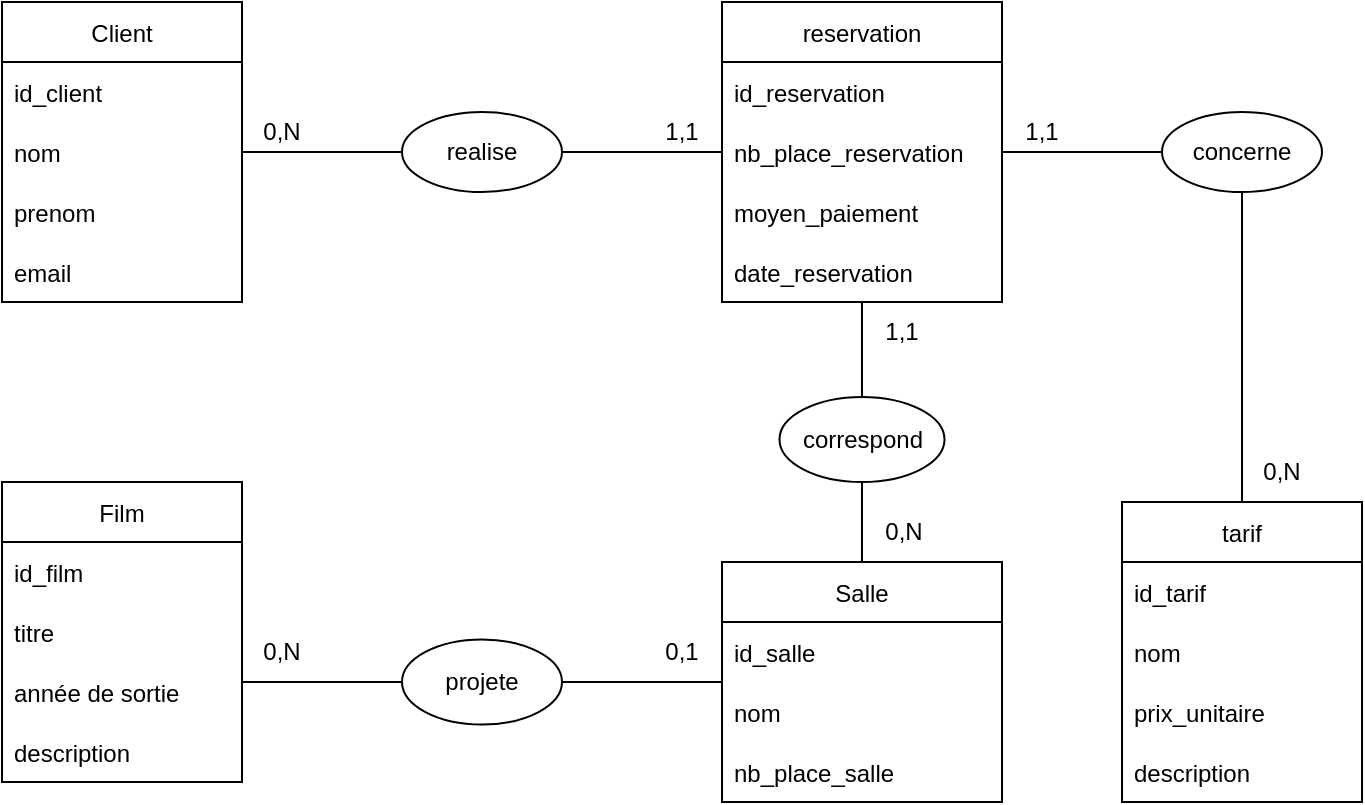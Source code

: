 <mxfile version="15.5.2" type="device"><diagram id="j3BsaLxidil7QS8WSs1b" name="Page-1"><mxGraphModel dx="782" dy="468" grid="1" gridSize="10" guides="1" tooltips="1" connect="1" arrows="1" fold="1" page="1" pageScale="1" pageWidth="827" pageHeight="1169" math="0" shadow="0"><root><mxCell id="0"/><mxCell id="1" parent="0"/><mxCell id="VTS44aAxAOglfxgeoI7R-54" style="edgeStyle=orthogonalEdgeStyle;rounded=0;orthogonalLoop=1;jettySize=auto;html=1;entryX=0;entryY=0.5;entryDx=0;entryDy=0;endArrow=none;endFill=0;" edge="1" parent="1" source="VTS44aAxAOglfxgeoI7R-1" target="VTS44aAxAOglfxgeoI7R-5"><mxGeometry relative="1" as="geometry"/></mxCell><mxCell id="VTS44aAxAOglfxgeoI7R-1" value="Client" style="swimlane;fontStyle=0;childLayout=stackLayout;horizontal=1;startSize=30;horizontalStack=0;resizeParent=1;resizeParentMax=0;resizeLast=0;collapsible=1;marginBottom=0;" vertex="1" parent="1"><mxGeometry x="80" y="40" width="120" height="150" as="geometry"/></mxCell><mxCell id="VTS44aAxAOglfxgeoI7R-48" value="id_client" style="text;strokeColor=none;fillColor=none;align=left;verticalAlign=middle;spacingLeft=4;spacingRight=4;overflow=hidden;points=[[0,0.5],[1,0.5]];portConstraint=eastwest;rotatable=0;" vertex="1" parent="VTS44aAxAOglfxgeoI7R-1"><mxGeometry y="30" width="120" height="30" as="geometry"/></mxCell><mxCell id="VTS44aAxAOglfxgeoI7R-2" value="nom" style="text;strokeColor=none;fillColor=none;align=left;verticalAlign=middle;spacingLeft=4;spacingRight=4;overflow=hidden;points=[[0,0.5],[1,0.5]];portConstraint=eastwest;rotatable=0;" vertex="1" parent="VTS44aAxAOglfxgeoI7R-1"><mxGeometry y="60" width="120" height="30" as="geometry"/></mxCell><mxCell id="VTS44aAxAOglfxgeoI7R-3" value="prenom" style="text;strokeColor=none;fillColor=none;align=left;verticalAlign=middle;spacingLeft=4;spacingRight=4;overflow=hidden;points=[[0,0.5],[1,0.5]];portConstraint=eastwest;rotatable=0;" vertex="1" parent="VTS44aAxAOglfxgeoI7R-1"><mxGeometry y="90" width="120" height="30" as="geometry"/></mxCell><mxCell id="VTS44aAxAOglfxgeoI7R-4" value="email" style="text;strokeColor=none;fillColor=none;align=left;verticalAlign=middle;spacingLeft=4;spacingRight=4;overflow=hidden;points=[[0,0.5],[1,0.5]];portConstraint=eastwest;rotatable=0;" vertex="1" parent="VTS44aAxAOglfxgeoI7R-1"><mxGeometry y="120" width="120" height="30" as="geometry"/></mxCell><mxCell id="VTS44aAxAOglfxgeoI7R-5" value="realise" style="ellipse;whiteSpace=wrap;html=1;" vertex="1" parent="1"><mxGeometry x="280" y="95" width="80" height="40" as="geometry"/></mxCell><mxCell id="VTS44aAxAOglfxgeoI7R-41" style="edgeStyle=orthogonalEdgeStyle;rounded=0;orthogonalLoop=1;jettySize=auto;html=1;entryX=0.5;entryY=1;entryDx=0;entryDy=0;endArrow=none;endFill=0;" edge="1" parent="1" source="VTS44aAxAOglfxgeoI7R-13" target="VTS44aAxAOglfxgeoI7R-34"><mxGeometry relative="1" as="geometry"/></mxCell><mxCell id="VTS44aAxAOglfxgeoI7R-13" value="tarif" style="swimlane;fontStyle=0;childLayout=stackLayout;horizontal=1;startSize=30;horizontalStack=0;resizeParent=1;resizeParentMax=0;resizeLast=0;collapsible=1;marginBottom=0;" vertex="1" parent="1"><mxGeometry x="640" y="290" width="120" height="150" as="geometry"/></mxCell><mxCell id="VTS44aAxAOglfxgeoI7R-50" value="id_tarif" style="text;strokeColor=none;fillColor=none;align=left;verticalAlign=middle;spacingLeft=4;spacingRight=4;overflow=hidden;points=[[0,0.5],[1,0.5]];portConstraint=eastwest;rotatable=0;" vertex="1" parent="VTS44aAxAOglfxgeoI7R-13"><mxGeometry y="30" width="120" height="30" as="geometry"/></mxCell><mxCell id="VTS44aAxAOglfxgeoI7R-14" value="nom" style="text;strokeColor=none;fillColor=none;align=left;verticalAlign=middle;spacingLeft=4;spacingRight=4;overflow=hidden;points=[[0,0.5],[1,0.5]];portConstraint=eastwest;rotatable=0;" vertex="1" parent="VTS44aAxAOglfxgeoI7R-13"><mxGeometry y="60" width="120" height="30" as="geometry"/></mxCell><mxCell id="VTS44aAxAOglfxgeoI7R-15" value="prix_unitaire" style="text;strokeColor=none;fillColor=none;align=left;verticalAlign=middle;spacingLeft=4;spacingRight=4;overflow=hidden;points=[[0,0.5],[1,0.5]];portConstraint=eastwest;rotatable=0;" vertex="1" parent="VTS44aAxAOglfxgeoI7R-13"><mxGeometry y="90" width="120" height="30" as="geometry"/></mxCell><mxCell id="VTS44aAxAOglfxgeoI7R-16" value="description" style="text;strokeColor=none;fillColor=none;align=left;verticalAlign=middle;spacingLeft=4;spacingRight=4;overflow=hidden;points=[[0,0.5],[1,0.5]];portConstraint=eastwest;rotatable=0;" vertex="1" parent="VTS44aAxAOglfxgeoI7R-13"><mxGeometry y="120" width="120" height="30" as="geometry"/></mxCell><mxCell id="VTS44aAxAOglfxgeoI7R-43" style="edgeStyle=orthogonalEdgeStyle;rounded=0;orthogonalLoop=1;jettySize=auto;html=1;entryX=0.5;entryY=1;entryDx=0;entryDy=0;endArrow=none;endFill=0;" edge="1" parent="1" source="VTS44aAxAOglfxgeoI7R-17" target="VTS44aAxAOglfxgeoI7R-35"><mxGeometry relative="1" as="geometry"/></mxCell><mxCell id="VTS44aAxAOglfxgeoI7R-44" style="edgeStyle=orthogonalEdgeStyle;rounded=0;orthogonalLoop=1;jettySize=auto;html=1;entryX=1;entryY=0.5;entryDx=0;entryDy=0;endArrow=none;endFill=0;" edge="1" parent="1" source="VTS44aAxAOglfxgeoI7R-17" target="VTS44aAxAOglfxgeoI7R-33"><mxGeometry relative="1" as="geometry"/></mxCell><mxCell id="VTS44aAxAOglfxgeoI7R-17" value="Salle" style="swimlane;fontStyle=0;childLayout=stackLayout;horizontal=1;startSize=30;horizontalStack=0;resizeParent=1;resizeParentMax=0;resizeLast=0;collapsible=1;marginBottom=0;" vertex="1" parent="1"><mxGeometry x="440" y="320" width="140" height="120" as="geometry"/></mxCell><mxCell id="VTS44aAxAOglfxgeoI7R-52" value="id_salle" style="text;strokeColor=none;fillColor=none;align=left;verticalAlign=middle;spacingLeft=4;spacingRight=4;overflow=hidden;points=[[0,0.5],[1,0.5]];portConstraint=eastwest;rotatable=0;" vertex="1" parent="VTS44aAxAOglfxgeoI7R-17"><mxGeometry y="30" width="140" height="30" as="geometry"/></mxCell><mxCell id="VTS44aAxAOglfxgeoI7R-19" value="nom" style="text;strokeColor=none;fillColor=none;align=left;verticalAlign=middle;spacingLeft=4;spacingRight=4;overflow=hidden;points=[[0,0.5],[1,0.5]];portConstraint=eastwest;rotatable=0;" vertex="1" parent="VTS44aAxAOglfxgeoI7R-17"><mxGeometry y="60" width="140" height="30" as="geometry"/></mxCell><mxCell id="VTS44aAxAOglfxgeoI7R-18" value="nb_place_salle" style="text;strokeColor=none;fillColor=none;align=left;verticalAlign=middle;spacingLeft=4;spacingRight=4;overflow=hidden;points=[[0,0.5],[1,0.5]];portConstraint=eastwest;rotatable=0;" vertex="1" parent="VTS44aAxAOglfxgeoI7R-17"><mxGeometry y="90" width="140" height="30" as="geometry"/></mxCell><mxCell id="VTS44aAxAOglfxgeoI7R-45" style="edgeStyle=orthogonalEdgeStyle;rounded=0;orthogonalLoop=1;jettySize=auto;html=1;entryX=0;entryY=0.5;entryDx=0;entryDy=0;endArrow=none;endFill=0;" edge="1" parent="1" source="VTS44aAxAOglfxgeoI7R-22" target="VTS44aAxAOglfxgeoI7R-33"><mxGeometry relative="1" as="geometry"><Array as="points"><mxPoint x="230" y="380"/><mxPoint x="230" y="380"/></Array></mxGeometry></mxCell><mxCell id="VTS44aAxAOglfxgeoI7R-22" value="Film" style="swimlane;fontStyle=0;childLayout=stackLayout;horizontal=1;startSize=30;horizontalStack=0;resizeParent=1;resizeParentMax=0;resizeLast=0;collapsible=1;marginBottom=0;" vertex="1" parent="1"><mxGeometry x="80" y="280" width="120" height="150" as="geometry"/></mxCell><mxCell id="VTS44aAxAOglfxgeoI7R-53" value="id_film" style="text;strokeColor=none;fillColor=none;align=left;verticalAlign=middle;spacingLeft=4;spacingRight=4;overflow=hidden;points=[[0,0.5],[1,0.5]];portConstraint=eastwest;rotatable=0;" vertex="1" parent="VTS44aAxAOglfxgeoI7R-22"><mxGeometry y="30" width="120" height="30" as="geometry"/></mxCell><mxCell id="VTS44aAxAOglfxgeoI7R-24" value="titre" style="text;strokeColor=none;fillColor=none;align=left;verticalAlign=middle;spacingLeft=4;spacingRight=4;overflow=hidden;points=[[0,0.5],[1,0.5]];portConstraint=eastwest;rotatable=0;" vertex="1" parent="VTS44aAxAOglfxgeoI7R-22"><mxGeometry y="60" width="120" height="30" as="geometry"/></mxCell><mxCell id="VTS44aAxAOglfxgeoI7R-23" value="année de sortie" style="text;strokeColor=none;fillColor=none;align=left;verticalAlign=middle;spacingLeft=4;spacingRight=4;overflow=hidden;points=[[0,0.5],[1,0.5]];portConstraint=eastwest;rotatable=0;" vertex="1" parent="VTS44aAxAOglfxgeoI7R-22"><mxGeometry y="90" width="120" height="30" as="geometry"/></mxCell><mxCell id="VTS44aAxAOglfxgeoI7R-25" value="description" style="text;strokeColor=none;fillColor=none;align=left;verticalAlign=middle;spacingLeft=4;spacingRight=4;overflow=hidden;points=[[0,0.5],[1,0.5]];portConstraint=eastwest;rotatable=0;" vertex="1" parent="VTS44aAxAOglfxgeoI7R-22"><mxGeometry y="120" width="120" height="30" as="geometry"/></mxCell><mxCell id="VTS44aAxAOglfxgeoI7R-40" style="edgeStyle=orthogonalEdgeStyle;rounded=0;orthogonalLoop=1;jettySize=auto;html=1;endArrow=none;endFill=0;entryX=0;entryY=0.5;entryDx=0;entryDy=0;" edge="1" parent="1" source="VTS44aAxAOglfxgeoI7R-26" target="VTS44aAxAOglfxgeoI7R-34"><mxGeometry relative="1" as="geometry"><mxPoint x="640" y="115" as="targetPoint"/></mxGeometry></mxCell><mxCell id="VTS44aAxAOglfxgeoI7R-42" style="edgeStyle=orthogonalEdgeStyle;rounded=0;orthogonalLoop=1;jettySize=auto;html=1;endArrow=none;endFill=0;entryX=1;entryY=0.5;entryDx=0;entryDy=0;" edge="1" parent="1" source="VTS44aAxAOglfxgeoI7R-26" target="VTS44aAxAOglfxgeoI7R-35"><mxGeometry relative="1" as="geometry"><mxPoint x="530" y="230" as="targetPoint"/><Array as="points"><mxPoint x="510" y="259"/></Array></mxGeometry></mxCell><mxCell id="VTS44aAxAOglfxgeoI7R-26" value="reservation" style="swimlane;fontStyle=0;childLayout=stackLayout;horizontal=1;startSize=30;horizontalStack=0;resizeParent=1;resizeParentMax=0;resizeLast=0;collapsible=1;marginBottom=0;" vertex="1" parent="1"><mxGeometry x="440" y="40" width="140" height="150" as="geometry"/></mxCell><mxCell id="VTS44aAxAOglfxgeoI7R-49" value="id_reservation" style="text;strokeColor=none;fillColor=none;align=left;verticalAlign=middle;spacingLeft=4;spacingRight=4;overflow=hidden;points=[[0,0.5],[1,0.5]];portConstraint=eastwest;rotatable=0;" vertex="1" parent="VTS44aAxAOglfxgeoI7R-26"><mxGeometry y="30" width="140" height="30" as="geometry"/></mxCell><mxCell id="VTS44aAxAOglfxgeoI7R-27" value="nb_place_reservation" style="text;strokeColor=none;fillColor=none;align=left;verticalAlign=middle;spacingLeft=4;spacingRight=4;overflow=hidden;points=[[0,0.5],[1,0.5]];portConstraint=eastwest;rotatable=0;" vertex="1" parent="VTS44aAxAOglfxgeoI7R-26"><mxGeometry y="60" width="140" height="30" as="geometry"/></mxCell><mxCell id="VTS44aAxAOglfxgeoI7R-47" value="moyen_paiement" style="text;strokeColor=none;fillColor=none;align=left;verticalAlign=middle;spacingLeft=4;spacingRight=4;overflow=hidden;points=[[0,0.5],[1,0.5]];portConstraint=eastwest;rotatable=0;" vertex="1" parent="VTS44aAxAOglfxgeoI7R-26"><mxGeometry y="90" width="140" height="30" as="geometry"/></mxCell><mxCell id="VTS44aAxAOglfxgeoI7R-29" value="date_reservation" style="text;strokeColor=none;fillColor=none;align=left;verticalAlign=middle;spacingLeft=4;spacingRight=4;overflow=hidden;points=[[0,0.5],[1,0.5]];portConstraint=eastwest;rotatable=0;" vertex="1" parent="VTS44aAxAOglfxgeoI7R-26"><mxGeometry y="120" width="140" height="30" as="geometry"/></mxCell><mxCell id="VTS44aAxAOglfxgeoI7R-33" value="projete" style="ellipse;whiteSpace=wrap;html=1;" vertex="1" parent="1"><mxGeometry x="280" y="358.75" width="80" height="42.5" as="geometry"/></mxCell><mxCell id="VTS44aAxAOglfxgeoI7R-34" value="concerne" style="ellipse;whiteSpace=wrap;html=1;" vertex="1" parent="1"><mxGeometry x="660" y="95" width="80" height="40" as="geometry"/></mxCell><mxCell id="VTS44aAxAOglfxgeoI7R-35" value="correspond" style="ellipse;whiteSpace=wrap;html=1;" vertex="1" parent="1"><mxGeometry x="468.75" y="237.5" width="82.5" height="42.5" as="geometry"/></mxCell><mxCell id="VTS44aAxAOglfxgeoI7R-39" style="edgeStyle=orthogonalEdgeStyle;rounded=0;orthogonalLoop=1;jettySize=auto;html=1;entryX=1;entryY=0.5;entryDx=0;entryDy=0;endArrow=none;endFill=0;" edge="1" parent="1" source="VTS44aAxAOglfxgeoI7R-27" target="VTS44aAxAOglfxgeoI7R-5"><mxGeometry relative="1" as="geometry"/></mxCell><mxCell id="VTS44aAxAOglfxgeoI7R-55" value="0,N" style="text;html=1;strokeColor=none;fillColor=none;align=center;verticalAlign=middle;whiteSpace=wrap;rounded=0;" vertex="1" parent="1"><mxGeometry x="200" y="350" width="40" height="30" as="geometry"/></mxCell><mxCell id="VTS44aAxAOglfxgeoI7R-56" value="0,1" style="text;html=1;strokeColor=none;fillColor=none;align=center;verticalAlign=middle;whiteSpace=wrap;rounded=0;" vertex="1" parent="1"><mxGeometry x="400" y="350" width="40" height="30" as="geometry"/></mxCell><mxCell id="VTS44aAxAOglfxgeoI7R-57" value="0,N" style="text;html=1;strokeColor=none;fillColor=none;align=center;verticalAlign=middle;whiteSpace=wrap;rounded=0;" vertex="1" parent="1"><mxGeometry x="511.25" y="290" width="40" height="30" as="geometry"/></mxCell><mxCell id="VTS44aAxAOglfxgeoI7R-58" value="1,1" style="text;html=1;strokeColor=none;fillColor=none;align=center;verticalAlign=middle;whiteSpace=wrap;rounded=0;" vertex="1" parent="1"><mxGeometry x="510" y="190" width="40" height="30" as="geometry"/></mxCell><mxCell id="VTS44aAxAOglfxgeoI7R-59" value="0,N" style="text;html=1;strokeColor=none;fillColor=none;align=center;verticalAlign=middle;whiteSpace=wrap;rounded=0;" vertex="1" parent="1"><mxGeometry x="200" y="90" width="40" height="30" as="geometry"/></mxCell><mxCell id="VTS44aAxAOglfxgeoI7R-60" value="1,1" style="text;html=1;strokeColor=none;fillColor=none;align=center;verticalAlign=middle;whiteSpace=wrap;rounded=0;" vertex="1" parent="1"><mxGeometry x="400" y="90" width="40" height="30" as="geometry"/></mxCell><mxCell id="VTS44aAxAOglfxgeoI7R-61" value="1,1" style="text;html=1;strokeColor=none;fillColor=none;align=center;verticalAlign=middle;whiteSpace=wrap;rounded=0;" vertex="1" parent="1"><mxGeometry x="580" y="90" width="40" height="30" as="geometry"/></mxCell><mxCell id="VTS44aAxAOglfxgeoI7R-62" value="0,N" style="text;html=1;strokeColor=none;fillColor=none;align=center;verticalAlign=middle;whiteSpace=wrap;rounded=0;" vertex="1" parent="1"><mxGeometry x="700" y="260" width="40" height="30" as="geometry"/></mxCell></root></mxGraphModel></diagram></mxfile>